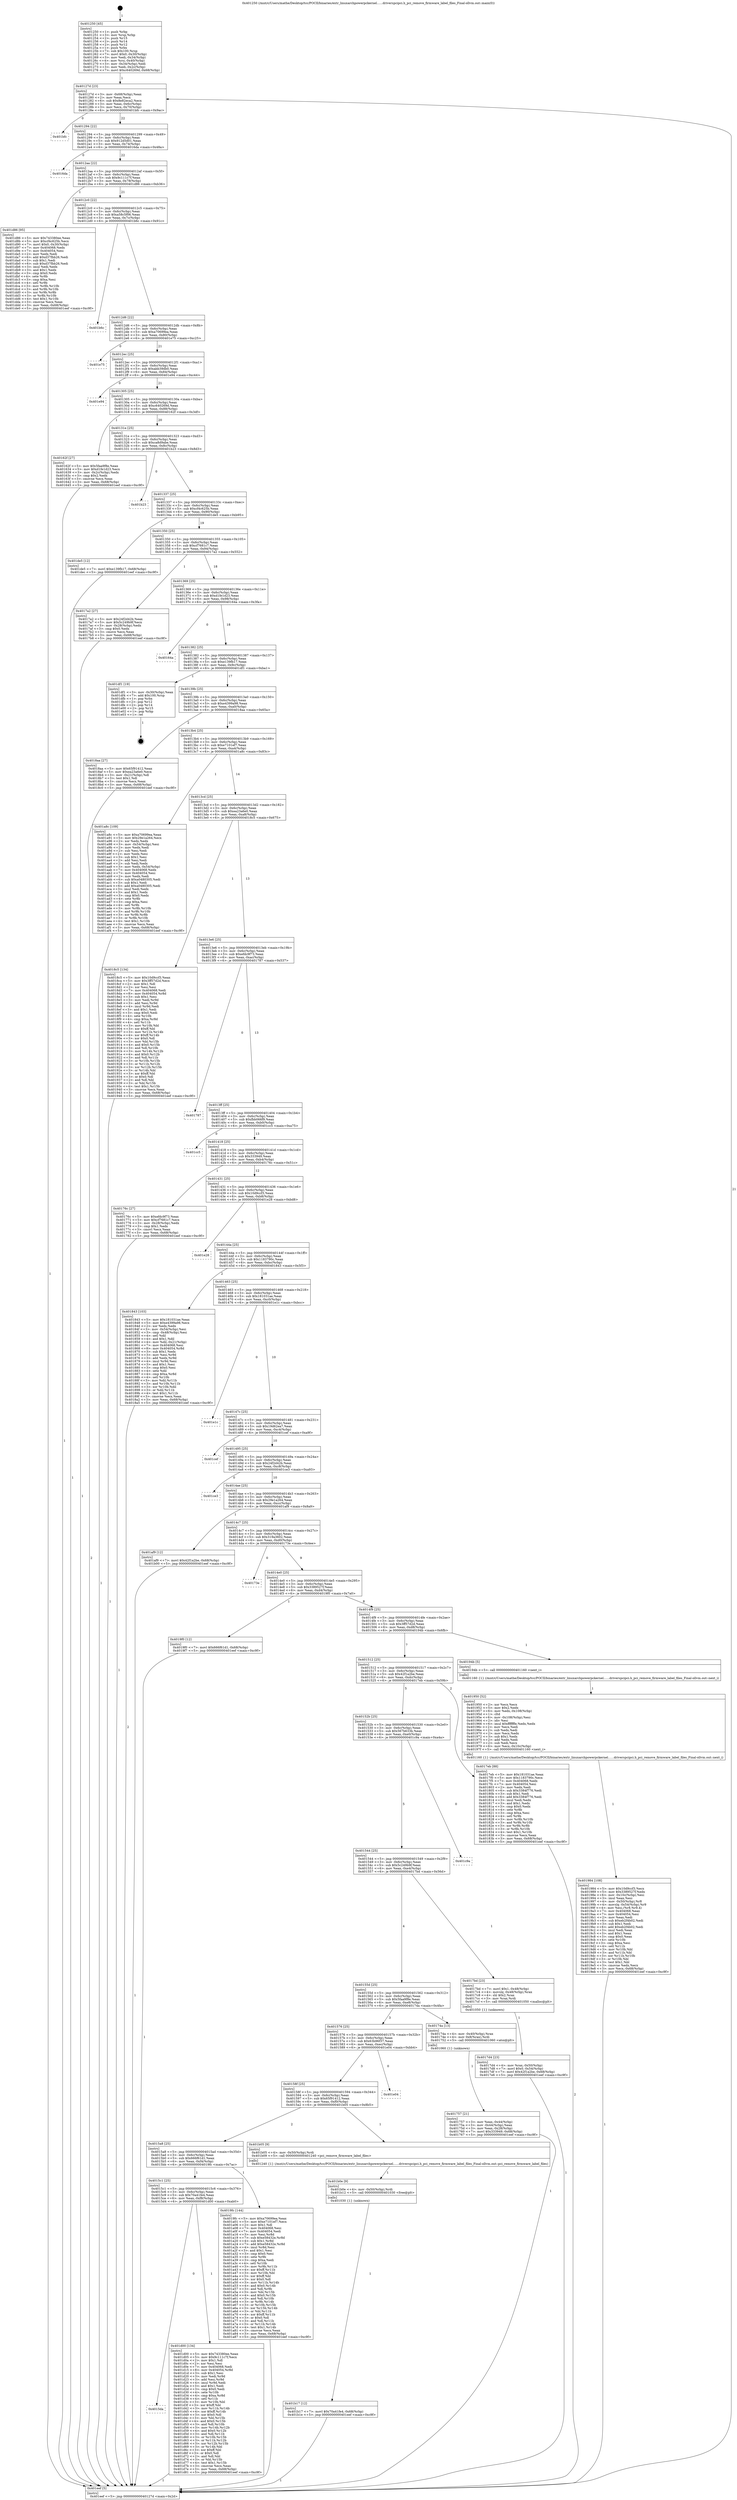 digraph "0x401250" {
  label = "0x401250 (/mnt/c/Users/mathe/Desktop/tcc/POCII/binaries/extr_linuxarchpowerpckernel......driverspcipci.h_pci_remove_firmware_label_files_Final-ollvm.out::main(0))"
  labelloc = "t"
  node[shape=record]

  Entry [label="",width=0.3,height=0.3,shape=circle,fillcolor=black,style=filled]
  "0x40127d" [label="{
     0x40127d [23]\l
     | [instrs]\l
     &nbsp;&nbsp;0x40127d \<+3\>: mov -0x68(%rbp),%eax\l
     &nbsp;&nbsp;0x401280 \<+2\>: mov %eax,%ecx\l
     &nbsp;&nbsp;0x401282 \<+6\>: sub $0x8e82eca2,%ecx\l
     &nbsp;&nbsp;0x401288 \<+3\>: mov %eax,-0x6c(%rbp)\l
     &nbsp;&nbsp;0x40128b \<+3\>: mov %ecx,-0x70(%rbp)\l
     &nbsp;&nbsp;0x40128e \<+6\>: je 0000000000401bfc \<main+0x9ac\>\l
  }"]
  "0x401bfc" [label="{
     0x401bfc\l
  }", style=dashed]
  "0x401294" [label="{
     0x401294 [22]\l
     | [instrs]\l
     &nbsp;&nbsp;0x401294 \<+5\>: jmp 0000000000401299 \<main+0x49\>\l
     &nbsp;&nbsp;0x401299 \<+3\>: mov -0x6c(%rbp),%eax\l
     &nbsp;&nbsp;0x40129c \<+5\>: sub $0x912d5d01,%eax\l
     &nbsp;&nbsp;0x4012a1 \<+3\>: mov %eax,-0x74(%rbp)\l
     &nbsp;&nbsp;0x4012a4 \<+6\>: je 00000000004016da \<main+0x48a\>\l
  }"]
  Exit [label="",width=0.3,height=0.3,shape=circle,fillcolor=black,style=filled,peripheries=2]
  "0x4016da" [label="{
     0x4016da\l
  }", style=dashed]
  "0x4012aa" [label="{
     0x4012aa [22]\l
     | [instrs]\l
     &nbsp;&nbsp;0x4012aa \<+5\>: jmp 00000000004012af \<main+0x5f\>\l
     &nbsp;&nbsp;0x4012af \<+3\>: mov -0x6c(%rbp),%eax\l
     &nbsp;&nbsp;0x4012b2 \<+5\>: sub $0x9c111c7f,%eax\l
     &nbsp;&nbsp;0x4012b7 \<+3\>: mov %eax,-0x78(%rbp)\l
     &nbsp;&nbsp;0x4012ba \<+6\>: je 0000000000401d86 \<main+0xb36\>\l
  }"]
  "0x4015da" [label="{
     0x4015da\l
  }", style=dashed]
  "0x401d86" [label="{
     0x401d86 [95]\l
     | [instrs]\l
     &nbsp;&nbsp;0x401d86 \<+5\>: mov $0x743380ee,%eax\l
     &nbsp;&nbsp;0x401d8b \<+5\>: mov $0xcf4c625b,%ecx\l
     &nbsp;&nbsp;0x401d90 \<+7\>: movl $0x0,-0x30(%rbp)\l
     &nbsp;&nbsp;0x401d97 \<+7\>: mov 0x404068,%edx\l
     &nbsp;&nbsp;0x401d9e \<+7\>: mov 0x404054,%esi\l
     &nbsp;&nbsp;0x401da5 \<+2\>: mov %edx,%edi\l
     &nbsp;&nbsp;0x401da7 \<+6\>: add $0xd37fbb26,%edi\l
     &nbsp;&nbsp;0x401dad \<+3\>: sub $0x1,%edi\l
     &nbsp;&nbsp;0x401db0 \<+6\>: sub $0xd37fbb26,%edi\l
     &nbsp;&nbsp;0x401db6 \<+3\>: imul %edi,%edx\l
     &nbsp;&nbsp;0x401db9 \<+3\>: and $0x1,%edx\l
     &nbsp;&nbsp;0x401dbc \<+3\>: cmp $0x0,%edx\l
     &nbsp;&nbsp;0x401dbf \<+4\>: sete %r8b\l
     &nbsp;&nbsp;0x401dc3 \<+3\>: cmp $0xa,%esi\l
     &nbsp;&nbsp;0x401dc6 \<+4\>: setl %r9b\l
     &nbsp;&nbsp;0x401dca \<+3\>: mov %r8b,%r10b\l
     &nbsp;&nbsp;0x401dcd \<+3\>: and %r9b,%r10b\l
     &nbsp;&nbsp;0x401dd0 \<+3\>: xor %r9b,%r8b\l
     &nbsp;&nbsp;0x401dd3 \<+3\>: or %r8b,%r10b\l
     &nbsp;&nbsp;0x401dd6 \<+4\>: test $0x1,%r10b\l
     &nbsp;&nbsp;0x401dda \<+3\>: cmovne %ecx,%eax\l
     &nbsp;&nbsp;0x401ddd \<+3\>: mov %eax,-0x68(%rbp)\l
     &nbsp;&nbsp;0x401de0 \<+5\>: jmp 0000000000401eef \<main+0xc9f\>\l
  }"]
  "0x4012c0" [label="{
     0x4012c0 [22]\l
     | [instrs]\l
     &nbsp;&nbsp;0x4012c0 \<+5\>: jmp 00000000004012c5 \<main+0x75\>\l
     &nbsp;&nbsp;0x4012c5 \<+3\>: mov -0x6c(%rbp),%eax\l
     &nbsp;&nbsp;0x4012c8 \<+5\>: sub $0xa58c5f06,%eax\l
     &nbsp;&nbsp;0x4012cd \<+3\>: mov %eax,-0x7c(%rbp)\l
     &nbsp;&nbsp;0x4012d0 \<+6\>: je 0000000000401b6c \<main+0x91c\>\l
  }"]
  "0x401d00" [label="{
     0x401d00 [134]\l
     | [instrs]\l
     &nbsp;&nbsp;0x401d00 \<+5\>: mov $0x743380ee,%eax\l
     &nbsp;&nbsp;0x401d05 \<+5\>: mov $0x9c111c7f,%ecx\l
     &nbsp;&nbsp;0x401d0a \<+2\>: mov $0x1,%dl\l
     &nbsp;&nbsp;0x401d0c \<+2\>: xor %esi,%esi\l
     &nbsp;&nbsp;0x401d0e \<+7\>: mov 0x404068,%edi\l
     &nbsp;&nbsp;0x401d15 \<+8\>: mov 0x404054,%r8d\l
     &nbsp;&nbsp;0x401d1d \<+3\>: sub $0x1,%esi\l
     &nbsp;&nbsp;0x401d20 \<+3\>: mov %edi,%r9d\l
     &nbsp;&nbsp;0x401d23 \<+3\>: add %esi,%r9d\l
     &nbsp;&nbsp;0x401d26 \<+4\>: imul %r9d,%edi\l
     &nbsp;&nbsp;0x401d2a \<+3\>: and $0x1,%edi\l
     &nbsp;&nbsp;0x401d2d \<+3\>: cmp $0x0,%edi\l
     &nbsp;&nbsp;0x401d30 \<+4\>: sete %r10b\l
     &nbsp;&nbsp;0x401d34 \<+4\>: cmp $0xa,%r8d\l
     &nbsp;&nbsp;0x401d38 \<+4\>: setl %r11b\l
     &nbsp;&nbsp;0x401d3c \<+3\>: mov %r10b,%bl\l
     &nbsp;&nbsp;0x401d3f \<+3\>: xor $0xff,%bl\l
     &nbsp;&nbsp;0x401d42 \<+3\>: mov %r11b,%r14b\l
     &nbsp;&nbsp;0x401d45 \<+4\>: xor $0xff,%r14b\l
     &nbsp;&nbsp;0x401d49 \<+3\>: xor $0x0,%dl\l
     &nbsp;&nbsp;0x401d4c \<+3\>: mov %bl,%r15b\l
     &nbsp;&nbsp;0x401d4f \<+4\>: and $0x0,%r15b\l
     &nbsp;&nbsp;0x401d53 \<+3\>: and %dl,%r10b\l
     &nbsp;&nbsp;0x401d56 \<+3\>: mov %r14b,%r12b\l
     &nbsp;&nbsp;0x401d59 \<+4\>: and $0x0,%r12b\l
     &nbsp;&nbsp;0x401d5d \<+3\>: and %dl,%r11b\l
     &nbsp;&nbsp;0x401d60 \<+3\>: or %r10b,%r15b\l
     &nbsp;&nbsp;0x401d63 \<+3\>: or %r11b,%r12b\l
     &nbsp;&nbsp;0x401d66 \<+3\>: xor %r12b,%r15b\l
     &nbsp;&nbsp;0x401d69 \<+3\>: or %r14b,%bl\l
     &nbsp;&nbsp;0x401d6c \<+3\>: xor $0xff,%bl\l
     &nbsp;&nbsp;0x401d6f \<+3\>: or $0x0,%dl\l
     &nbsp;&nbsp;0x401d72 \<+2\>: and %dl,%bl\l
     &nbsp;&nbsp;0x401d74 \<+3\>: or %bl,%r15b\l
     &nbsp;&nbsp;0x401d77 \<+4\>: test $0x1,%r15b\l
     &nbsp;&nbsp;0x401d7b \<+3\>: cmovne %ecx,%eax\l
     &nbsp;&nbsp;0x401d7e \<+3\>: mov %eax,-0x68(%rbp)\l
     &nbsp;&nbsp;0x401d81 \<+5\>: jmp 0000000000401eef \<main+0xc9f\>\l
  }"]
  "0x401b6c" [label="{
     0x401b6c\l
  }", style=dashed]
  "0x4012d6" [label="{
     0x4012d6 [22]\l
     | [instrs]\l
     &nbsp;&nbsp;0x4012d6 \<+5\>: jmp 00000000004012db \<main+0x8b\>\l
     &nbsp;&nbsp;0x4012db \<+3\>: mov -0x6c(%rbp),%eax\l
     &nbsp;&nbsp;0x4012de \<+5\>: sub $0xa70699ea,%eax\l
     &nbsp;&nbsp;0x4012e3 \<+3\>: mov %eax,-0x80(%rbp)\l
     &nbsp;&nbsp;0x4012e6 \<+6\>: je 0000000000401e75 \<main+0xc25\>\l
  }"]
  "0x401b17" [label="{
     0x401b17 [12]\l
     | [instrs]\l
     &nbsp;&nbsp;0x401b17 \<+7\>: movl $0x70a41fe4,-0x68(%rbp)\l
     &nbsp;&nbsp;0x401b1e \<+5\>: jmp 0000000000401eef \<main+0xc9f\>\l
  }"]
  "0x401e75" [label="{
     0x401e75\l
  }", style=dashed]
  "0x4012ec" [label="{
     0x4012ec [25]\l
     | [instrs]\l
     &nbsp;&nbsp;0x4012ec \<+5\>: jmp 00000000004012f1 \<main+0xa1\>\l
     &nbsp;&nbsp;0x4012f1 \<+3\>: mov -0x6c(%rbp),%eax\l
     &nbsp;&nbsp;0x4012f4 \<+5\>: sub $0xabb39db0,%eax\l
     &nbsp;&nbsp;0x4012f9 \<+6\>: mov %eax,-0x84(%rbp)\l
     &nbsp;&nbsp;0x4012ff \<+6\>: je 0000000000401e94 \<main+0xc44\>\l
  }"]
  "0x401b0e" [label="{
     0x401b0e [9]\l
     | [instrs]\l
     &nbsp;&nbsp;0x401b0e \<+4\>: mov -0x50(%rbp),%rdi\l
     &nbsp;&nbsp;0x401b12 \<+5\>: call 0000000000401030 \<free@plt\>\l
     | [calls]\l
     &nbsp;&nbsp;0x401030 \{1\} (unknown)\l
  }"]
  "0x401e94" [label="{
     0x401e94\l
  }", style=dashed]
  "0x401305" [label="{
     0x401305 [25]\l
     | [instrs]\l
     &nbsp;&nbsp;0x401305 \<+5\>: jmp 000000000040130a \<main+0xba\>\l
     &nbsp;&nbsp;0x40130a \<+3\>: mov -0x6c(%rbp),%eax\l
     &nbsp;&nbsp;0x40130d \<+5\>: sub $0xc640269d,%eax\l
     &nbsp;&nbsp;0x401312 \<+6\>: mov %eax,-0x88(%rbp)\l
     &nbsp;&nbsp;0x401318 \<+6\>: je 000000000040162f \<main+0x3df\>\l
  }"]
  "0x4015c1" [label="{
     0x4015c1 [25]\l
     | [instrs]\l
     &nbsp;&nbsp;0x4015c1 \<+5\>: jmp 00000000004015c6 \<main+0x376\>\l
     &nbsp;&nbsp;0x4015c6 \<+3\>: mov -0x6c(%rbp),%eax\l
     &nbsp;&nbsp;0x4015c9 \<+5\>: sub $0x70a41fe4,%eax\l
     &nbsp;&nbsp;0x4015ce \<+6\>: mov %eax,-0xf8(%rbp)\l
     &nbsp;&nbsp;0x4015d4 \<+6\>: je 0000000000401d00 \<main+0xab0\>\l
  }"]
  "0x40162f" [label="{
     0x40162f [27]\l
     | [instrs]\l
     &nbsp;&nbsp;0x40162f \<+5\>: mov $0x5faa9f8e,%eax\l
     &nbsp;&nbsp;0x401634 \<+5\>: mov $0xd1fe1d23,%ecx\l
     &nbsp;&nbsp;0x401639 \<+3\>: mov -0x2c(%rbp),%edx\l
     &nbsp;&nbsp;0x40163c \<+3\>: cmp $0x2,%edx\l
     &nbsp;&nbsp;0x40163f \<+3\>: cmovne %ecx,%eax\l
     &nbsp;&nbsp;0x401642 \<+3\>: mov %eax,-0x68(%rbp)\l
     &nbsp;&nbsp;0x401645 \<+5\>: jmp 0000000000401eef \<main+0xc9f\>\l
  }"]
  "0x40131e" [label="{
     0x40131e [25]\l
     | [instrs]\l
     &nbsp;&nbsp;0x40131e \<+5\>: jmp 0000000000401323 \<main+0xd3\>\l
     &nbsp;&nbsp;0x401323 \<+3\>: mov -0x6c(%rbp),%eax\l
     &nbsp;&nbsp;0x401326 \<+5\>: sub $0xca8d9abe,%eax\l
     &nbsp;&nbsp;0x40132b \<+6\>: mov %eax,-0x8c(%rbp)\l
     &nbsp;&nbsp;0x401331 \<+6\>: je 0000000000401b23 \<main+0x8d3\>\l
  }"]
  "0x401eef" [label="{
     0x401eef [5]\l
     | [instrs]\l
     &nbsp;&nbsp;0x401eef \<+5\>: jmp 000000000040127d \<main+0x2d\>\l
  }"]
  "0x401250" [label="{
     0x401250 [45]\l
     | [instrs]\l
     &nbsp;&nbsp;0x401250 \<+1\>: push %rbp\l
     &nbsp;&nbsp;0x401251 \<+3\>: mov %rsp,%rbp\l
     &nbsp;&nbsp;0x401254 \<+2\>: push %r15\l
     &nbsp;&nbsp;0x401256 \<+2\>: push %r14\l
     &nbsp;&nbsp;0x401258 \<+2\>: push %r12\l
     &nbsp;&nbsp;0x40125a \<+1\>: push %rbx\l
     &nbsp;&nbsp;0x40125b \<+7\>: sub $0x100,%rsp\l
     &nbsp;&nbsp;0x401262 \<+7\>: movl $0x0,-0x30(%rbp)\l
     &nbsp;&nbsp;0x401269 \<+3\>: mov %edi,-0x34(%rbp)\l
     &nbsp;&nbsp;0x40126c \<+4\>: mov %rsi,-0x40(%rbp)\l
     &nbsp;&nbsp;0x401270 \<+3\>: mov -0x34(%rbp),%edi\l
     &nbsp;&nbsp;0x401273 \<+3\>: mov %edi,-0x2c(%rbp)\l
     &nbsp;&nbsp;0x401276 \<+7\>: movl $0xc640269d,-0x68(%rbp)\l
  }"]
  "0x4019fc" [label="{
     0x4019fc [144]\l
     | [instrs]\l
     &nbsp;&nbsp;0x4019fc \<+5\>: mov $0xa70699ea,%eax\l
     &nbsp;&nbsp;0x401a01 \<+5\>: mov $0xe7101ef7,%ecx\l
     &nbsp;&nbsp;0x401a06 \<+2\>: mov $0x1,%dl\l
     &nbsp;&nbsp;0x401a08 \<+7\>: mov 0x404068,%esi\l
     &nbsp;&nbsp;0x401a0f \<+7\>: mov 0x404054,%edi\l
     &nbsp;&nbsp;0x401a16 \<+3\>: mov %esi,%r8d\l
     &nbsp;&nbsp;0x401a19 \<+7\>: sub $0xe58432e,%r8d\l
     &nbsp;&nbsp;0x401a20 \<+4\>: sub $0x1,%r8d\l
     &nbsp;&nbsp;0x401a24 \<+7\>: add $0xe58432e,%r8d\l
     &nbsp;&nbsp;0x401a2b \<+4\>: imul %r8d,%esi\l
     &nbsp;&nbsp;0x401a2f \<+3\>: and $0x1,%esi\l
     &nbsp;&nbsp;0x401a32 \<+3\>: cmp $0x0,%esi\l
     &nbsp;&nbsp;0x401a35 \<+4\>: sete %r9b\l
     &nbsp;&nbsp;0x401a39 \<+3\>: cmp $0xa,%edi\l
     &nbsp;&nbsp;0x401a3c \<+4\>: setl %r10b\l
     &nbsp;&nbsp;0x401a40 \<+3\>: mov %r9b,%r11b\l
     &nbsp;&nbsp;0x401a43 \<+4\>: xor $0xff,%r11b\l
     &nbsp;&nbsp;0x401a47 \<+3\>: mov %r10b,%bl\l
     &nbsp;&nbsp;0x401a4a \<+3\>: xor $0xff,%bl\l
     &nbsp;&nbsp;0x401a4d \<+3\>: xor $0x0,%dl\l
     &nbsp;&nbsp;0x401a50 \<+3\>: mov %r11b,%r14b\l
     &nbsp;&nbsp;0x401a53 \<+4\>: and $0x0,%r14b\l
     &nbsp;&nbsp;0x401a57 \<+3\>: and %dl,%r9b\l
     &nbsp;&nbsp;0x401a5a \<+3\>: mov %bl,%r15b\l
     &nbsp;&nbsp;0x401a5d \<+4\>: and $0x0,%r15b\l
     &nbsp;&nbsp;0x401a61 \<+3\>: and %dl,%r10b\l
     &nbsp;&nbsp;0x401a64 \<+3\>: or %r9b,%r14b\l
     &nbsp;&nbsp;0x401a67 \<+3\>: or %r10b,%r15b\l
     &nbsp;&nbsp;0x401a6a \<+3\>: xor %r15b,%r14b\l
     &nbsp;&nbsp;0x401a6d \<+3\>: or %bl,%r11b\l
     &nbsp;&nbsp;0x401a70 \<+4\>: xor $0xff,%r11b\l
     &nbsp;&nbsp;0x401a74 \<+3\>: or $0x0,%dl\l
     &nbsp;&nbsp;0x401a77 \<+3\>: and %dl,%r11b\l
     &nbsp;&nbsp;0x401a7a \<+3\>: or %r11b,%r14b\l
     &nbsp;&nbsp;0x401a7d \<+4\>: test $0x1,%r14b\l
     &nbsp;&nbsp;0x401a81 \<+3\>: cmovne %ecx,%eax\l
     &nbsp;&nbsp;0x401a84 \<+3\>: mov %eax,-0x68(%rbp)\l
     &nbsp;&nbsp;0x401a87 \<+5\>: jmp 0000000000401eef \<main+0xc9f\>\l
  }"]
  "0x401b23" [label="{
     0x401b23\l
  }", style=dashed]
  "0x401337" [label="{
     0x401337 [25]\l
     | [instrs]\l
     &nbsp;&nbsp;0x401337 \<+5\>: jmp 000000000040133c \<main+0xec\>\l
     &nbsp;&nbsp;0x40133c \<+3\>: mov -0x6c(%rbp),%eax\l
     &nbsp;&nbsp;0x40133f \<+5\>: sub $0xcf4c625b,%eax\l
     &nbsp;&nbsp;0x401344 \<+6\>: mov %eax,-0x90(%rbp)\l
     &nbsp;&nbsp;0x40134a \<+6\>: je 0000000000401de5 \<main+0xb95\>\l
  }"]
  "0x4015a8" [label="{
     0x4015a8 [25]\l
     | [instrs]\l
     &nbsp;&nbsp;0x4015a8 \<+5\>: jmp 00000000004015ad \<main+0x35d\>\l
     &nbsp;&nbsp;0x4015ad \<+3\>: mov -0x6c(%rbp),%eax\l
     &nbsp;&nbsp;0x4015b0 \<+5\>: sub $0x666f61d1,%eax\l
     &nbsp;&nbsp;0x4015b5 \<+6\>: mov %eax,-0xf4(%rbp)\l
     &nbsp;&nbsp;0x4015bb \<+6\>: je 00000000004019fc \<main+0x7ac\>\l
  }"]
  "0x401de5" [label="{
     0x401de5 [12]\l
     | [instrs]\l
     &nbsp;&nbsp;0x401de5 \<+7\>: movl $0xe139fb17,-0x68(%rbp)\l
     &nbsp;&nbsp;0x401dec \<+5\>: jmp 0000000000401eef \<main+0xc9f\>\l
  }"]
  "0x401350" [label="{
     0x401350 [25]\l
     | [instrs]\l
     &nbsp;&nbsp;0x401350 \<+5\>: jmp 0000000000401355 \<main+0x105\>\l
     &nbsp;&nbsp;0x401355 \<+3\>: mov -0x6c(%rbp),%eax\l
     &nbsp;&nbsp;0x401358 \<+5\>: sub $0xcf7681c7,%eax\l
     &nbsp;&nbsp;0x40135d \<+6\>: mov %eax,-0x94(%rbp)\l
     &nbsp;&nbsp;0x401363 \<+6\>: je 00000000004017a2 \<main+0x552\>\l
  }"]
  "0x401b05" [label="{
     0x401b05 [9]\l
     | [instrs]\l
     &nbsp;&nbsp;0x401b05 \<+4\>: mov -0x50(%rbp),%rdi\l
     &nbsp;&nbsp;0x401b09 \<+5\>: call 0000000000401240 \<pci_remove_firmware_label_files\>\l
     | [calls]\l
     &nbsp;&nbsp;0x401240 \{1\} (/mnt/c/Users/mathe/Desktop/tcc/POCII/binaries/extr_linuxarchpowerpckernel......driverspcipci.h_pci_remove_firmware_label_files_Final-ollvm.out::pci_remove_firmware_label_files)\l
  }"]
  "0x4017a2" [label="{
     0x4017a2 [27]\l
     | [instrs]\l
     &nbsp;&nbsp;0x4017a2 \<+5\>: mov $0x24f2d42b,%eax\l
     &nbsp;&nbsp;0x4017a7 \<+5\>: mov $0x5c249b9f,%ecx\l
     &nbsp;&nbsp;0x4017ac \<+3\>: mov -0x28(%rbp),%edx\l
     &nbsp;&nbsp;0x4017af \<+3\>: cmp $0x0,%edx\l
     &nbsp;&nbsp;0x4017b2 \<+3\>: cmove %ecx,%eax\l
     &nbsp;&nbsp;0x4017b5 \<+3\>: mov %eax,-0x68(%rbp)\l
     &nbsp;&nbsp;0x4017b8 \<+5\>: jmp 0000000000401eef \<main+0xc9f\>\l
  }"]
  "0x401369" [label="{
     0x401369 [25]\l
     | [instrs]\l
     &nbsp;&nbsp;0x401369 \<+5\>: jmp 000000000040136e \<main+0x11e\>\l
     &nbsp;&nbsp;0x40136e \<+3\>: mov -0x6c(%rbp),%eax\l
     &nbsp;&nbsp;0x401371 \<+5\>: sub $0xd1fe1d23,%eax\l
     &nbsp;&nbsp;0x401376 \<+6\>: mov %eax,-0x98(%rbp)\l
     &nbsp;&nbsp;0x40137c \<+6\>: je 000000000040164a \<main+0x3fa\>\l
  }"]
  "0x40158f" [label="{
     0x40158f [25]\l
     | [instrs]\l
     &nbsp;&nbsp;0x40158f \<+5\>: jmp 0000000000401594 \<main+0x344\>\l
     &nbsp;&nbsp;0x401594 \<+3\>: mov -0x6c(%rbp),%eax\l
     &nbsp;&nbsp;0x401597 \<+5\>: sub $0x65f91412,%eax\l
     &nbsp;&nbsp;0x40159c \<+6\>: mov %eax,-0xf0(%rbp)\l
     &nbsp;&nbsp;0x4015a2 \<+6\>: je 0000000000401b05 \<main+0x8b5\>\l
  }"]
  "0x40164a" [label="{
     0x40164a\l
  }", style=dashed]
  "0x401382" [label="{
     0x401382 [25]\l
     | [instrs]\l
     &nbsp;&nbsp;0x401382 \<+5\>: jmp 0000000000401387 \<main+0x137\>\l
     &nbsp;&nbsp;0x401387 \<+3\>: mov -0x6c(%rbp),%eax\l
     &nbsp;&nbsp;0x40138a \<+5\>: sub $0xe139fb17,%eax\l
     &nbsp;&nbsp;0x40138f \<+6\>: mov %eax,-0x9c(%rbp)\l
     &nbsp;&nbsp;0x401395 \<+6\>: je 0000000000401df1 \<main+0xba1\>\l
  }"]
  "0x401e04" [label="{
     0x401e04\l
  }", style=dashed]
  "0x401df1" [label="{
     0x401df1 [19]\l
     | [instrs]\l
     &nbsp;&nbsp;0x401df1 \<+3\>: mov -0x30(%rbp),%eax\l
     &nbsp;&nbsp;0x401df4 \<+7\>: add $0x100,%rsp\l
     &nbsp;&nbsp;0x401dfb \<+1\>: pop %rbx\l
     &nbsp;&nbsp;0x401dfc \<+2\>: pop %r12\l
     &nbsp;&nbsp;0x401dfe \<+2\>: pop %r14\l
     &nbsp;&nbsp;0x401e00 \<+2\>: pop %r15\l
     &nbsp;&nbsp;0x401e02 \<+1\>: pop %rbp\l
     &nbsp;&nbsp;0x401e03 \<+1\>: ret\l
  }"]
  "0x40139b" [label="{
     0x40139b [25]\l
     | [instrs]\l
     &nbsp;&nbsp;0x40139b \<+5\>: jmp 00000000004013a0 \<main+0x150\>\l
     &nbsp;&nbsp;0x4013a0 \<+3\>: mov -0x6c(%rbp),%eax\l
     &nbsp;&nbsp;0x4013a3 \<+5\>: sub $0xe4399a98,%eax\l
     &nbsp;&nbsp;0x4013a8 \<+6\>: mov %eax,-0xa0(%rbp)\l
     &nbsp;&nbsp;0x4013ae \<+6\>: je 00000000004018aa \<main+0x65a\>\l
  }"]
  "0x401984" [label="{
     0x401984 [108]\l
     | [instrs]\l
     &nbsp;&nbsp;0x401984 \<+5\>: mov $0x10d9ccf3,%ecx\l
     &nbsp;&nbsp;0x401989 \<+5\>: mov $0x3389527f,%edx\l
     &nbsp;&nbsp;0x40198e \<+6\>: mov -0x10c(%rbp),%esi\l
     &nbsp;&nbsp;0x401994 \<+3\>: imul %eax,%esi\l
     &nbsp;&nbsp;0x401997 \<+4\>: mov -0x50(%rbp),%r8\l
     &nbsp;&nbsp;0x40199b \<+4\>: movslq -0x54(%rbp),%r9\l
     &nbsp;&nbsp;0x40199f \<+4\>: mov %esi,(%r8,%r9,4)\l
     &nbsp;&nbsp;0x4019a3 \<+7\>: mov 0x404068,%eax\l
     &nbsp;&nbsp;0x4019aa \<+7\>: mov 0x404054,%esi\l
     &nbsp;&nbsp;0x4019b1 \<+2\>: mov %eax,%edi\l
     &nbsp;&nbsp;0x4019b3 \<+6\>: sub $0xeb2f4b02,%edi\l
     &nbsp;&nbsp;0x4019b9 \<+3\>: sub $0x1,%edi\l
     &nbsp;&nbsp;0x4019bc \<+6\>: add $0xeb2f4b02,%edi\l
     &nbsp;&nbsp;0x4019c2 \<+3\>: imul %edi,%eax\l
     &nbsp;&nbsp;0x4019c5 \<+3\>: and $0x1,%eax\l
     &nbsp;&nbsp;0x4019c8 \<+3\>: cmp $0x0,%eax\l
     &nbsp;&nbsp;0x4019cb \<+4\>: sete %r10b\l
     &nbsp;&nbsp;0x4019cf \<+3\>: cmp $0xa,%esi\l
     &nbsp;&nbsp;0x4019d2 \<+4\>: setl %r11b\l
     &nbsp;&nbsp;0x4019d6 \<+3\>: mov %r10b,%bl\l
     &nbsp;&nbsp;0x4019d9 \<+3\>: and %r11b,%bl\l
     &nbsp;&nbsp;0x4019dc \<+3\>: xor %r11b,%r10b\l
     &nbsp;&nbsp;0x4019df \<+3\>: or %r10b,%bl\l
     &nbsp;&nbsp;0x4019e2 \<+3\>: test $0x1,%bl\l
     &nbsp;&nbsp;0x4019e5 \<+3\>: cmovne %edx,%ecx\l
     &nbsp;&nbsp;0x4019e8 \<+3\>: mov %ecx,-0x68(%rbp)\l
     &nbsp;&nbsp;0x4019eb \<+5\>: jmp 0000000000401eef \<main+0xc9f\>\l
  }"]
  "0x4018aa" [label="{
     0x4018aa [27]\l
     | [instrs]\l
     &nbsp;&nbsp;0x4018aa \<+5\>: mov $0x65f91412,%eax\l
     &nbsp;&nbsp;0x4018af \<+5\>: mov $0xea23a6e0,%ecx\l
     &nbsp;&nbsp;0x4018b4 \<+3\>: mov -0x21(%rbp),%dl\l
     &nbsp;&nbsp;0x4018b7 \<+3\>: test $0x1,%dl\l
     &nbsp;&nbsp;0x4018ba \<+3\>: cmovne %ecx,%eax\l
     &nbsp;&nbsp;0x4018bd \<+3\>: mov %eax,-0x68(%rbp)\l
     &nbsp;&nbsp;0x4018c0 \<+5\>: jmp 0000000000401eef \<main+0xc9f\>\l
  }"]
  "0x4013b4" [label="{
     0x4013b4 [25]\l
     | [instrs]\l
     &nbsp;&nbsp;0x4013b4 \<+5\>: jmp 00000000004013b9 \<main+0x169\>\l
     &nbsp;&nbsp;0x4013b9 \<+3\>: mov -0x6c(%rbp),%eax\l
     &nbsp;&nbsp;0x4013bc \<+5\>: sub $0xe7101ef7,%eax\l
     &nbsp;&nbsp;0x4013c1 \<+6\>: mov %eax,-0xa4(%rbp)\l
     &nbsp;&nbsp;0x4013c7 \<+6\>: je 0000000000401a8c \<main+0x83c\>\l
  }"]
  "0x401950" [label="{
     0x401950 [52]\l
     | [instrs]\l
     &nbsp;&nbsp;0x401950 \<+2\>: xor %ecx,%ecx\l
     &nbsp;&nbsp;0x401952 \<+5\>: mov $0x2,%edx\l
     &nbsp;&nbsp;0x401957 \<+6\>: mov %edx,-0x108(%rbp)\l
     &nbsp;&nbsp;0x40195d \<+1\>: cltd\l
     &nbsp;&nbsp;0x40195e \<+6\>: mov -0x108(%rbp),%esi\l
     &nbsp;&nbsp;0x401964 \<+2\>: idiv %esi\l
     &nbsp;&nbsp;0x401966 \<+6\>: imul $0xfffffffe,%edx,%edx\l
     &nbsp;&nbsp;0x40196c \<+2\>: mov %ecx,%edi\l
     &nbsp;&nbsp;0x40196e \<+2\>: sub %edx,%edi\l
     &nbsp;&nbsp;0x401970 \<+2\>: mov %ecx,%edx\l
     &nbsp;&nbsp;0x401972 \<+3\>: sub $0x1,%edx\l
     &nbsp;&nbsp;0x401975 \<+2\>: add %edx,%edi\l
     &nbsp;&nbsp;0x401977 \<+2\>: sub %edi,%ecx\l
     &nbsp;&nbsp;0x401979 \<+6\>: mov %ecx,-0x10c(%rbp)\l
     &nbsp;&nbsp;0x40197f \<+5\>: call 0000000000401160 \<next_i\>\l
     | [calls]\l
     &nbsp;&nbsp;0x401160 \{1\} (/mnt/c/Users/mathe/Desktop/tcc/POCII/binaries/extr_linuxarchpowerpckernel......driverspcipci.h_pci_remove_firmware_label_files_Final-ollvm.out::next_i)\l
  }"]
  "0x401a8c" [label="{
     0x401a8c [109]\l
     | [instrs]\l
     &nbsp;&nbsp;0x401a8c \<+5\>: mov $0xa70699ea,%eax\l
     &nbsp;&nbsp;0x401a91 \<+5\>: mov $0x29e1a264,%ecx\l
     &nbsp;&nbsp;0x401a96 \<+2\>: xor %edx,%edx\l
     &nbsp;&nbsp;0x401a98 \<+3\>: mov -0x54(%rbp),%esi\l
     &nbsp;&nbsp;0x401a9b \<+2\>: mov %edx,%edi\l
     &nbsp;&nbsp;0x401a9d \<+2\>: sub %esi,%edi\l
     &nbsp;&nbsp;0x401a9f \<+2\>: mov %edx,%esi\l
     &nbsp;&nbsp;0x401aa1 \<+3\>: sub $0x1,%esi\l
     &nbsp;&nbsp;0x401aa4 \<+2\>: add %esi,%edi\l
     &nbsp;&nbsp;0x401aa6 \<+2\>: sub %edi,%edx\l
     &nbsp;&nbsp;0x401aa8 \<+3\>: mov %edx,-0x54(%rbp)\l
     &nbsp;&nbsp;0x401aab \<+7\>: mov 0x404068,%edx\l
     &nbsp;&nbsp;0x401ab2 \<+7\>: mov 0x404054,%esi\l
     &nbsp;&nbsp;0x401ab9 \<+2\>: mov %edx,%edi\l
     &nbsp;&nbsp;0x401abb \<+6\>: sub $0xa0480305,%edi\l
     &nbsp;&nbsp;0x401ac1 \<+3\>: sub $0x1,%edi\l
     &nbsp;&nbsp;0x401ac4 \<+6\>: add $0xa0480305,%edi\l
     &nbsp;&nbsp;0x401aca \<+3\>: imul %edi,%edx\l
     &nbsp;&nbsp;0x401acd \<+3\>: and $0x1,%edx\l
     &nbsp;&nbsp;0x401ad0 \<+3\>: cmp $0x0,%edx\l
     &nbsp;&nbsp;0x401ad3 \<+4\>: sete %r8b\l
     &nbsp;&nbsp;0x401ad7 \<+3\>: cmp $0xa,%esi\l
     &nbsp;&nbsp;0x401ada \<+4\>: setl %r9b\l
     &nbsp;&nbsp;0x401ade \<+3\>: mov %r8b,%r10b\l
     &nbsp;&nbsp;0x401ae1 \<+3\>: and %r9b,%r10b\l
     &nbsp;&nbsp;0x401ae4 \<+3\>: xor %r9b,%r8b\l
     &nbsp;&nbsp;0x401ae7 \<+3\>: or %r8b,%r10b\l
     &nbsp;&nbsp;0x401aea \<+4\>: test $0x1,%r10b\l
     &nbsp;&nbsp;0x401aee \<+3\>: cmovne %ecx,%eax\l
     &nbsp;&nbsp;0x401af1 \<+3\>: mov %eax,-0x68(%rbp)\l
     &nbsp;&nbsp;0x401af4 \<+5\>: jmp 0000000000401eef \<main+0xc9f\>\l
  }"]
  "0x4013cd" [label="{
     0x4013cd [25]\l
     | [instrs]\l
     &nbsp;&nbsp;0x4013cd \<+5\>: jmp 00000000004013d2 \<main+0x182\>\l
     &nbsp;&nbsp;0x4013d2 \<+3\>: mov -0x6c(%rbp),%eax\l
     &nbsp;&nbsp;0x4013d5 \<+5\>: sub $0xea23a6e0,%eax\l
     &nbsp;&nbsp;0x4013da \<+6\>: mov %eax,-0xa8(%rbp)\l
     &nbsp;&nbsp;0x4013e0 \<+6\>: je 00000000004018c5 \<main+0x675\>\l
  }"]
  "0x4017d4" [label="{
     0x4017d4 [23]\l
     | [instrs]\l
     &nbsp;&nbsp;0x4017d4 \<+4\>: mov %rax,-0x50(%rbp)\l
     &nbsp;&nbsp;0x4017d8 \<+7\>: movl $0x0,-0x54(%rbp)\l
     &nbsp;&nbsp;0x4017df \<+7\>: movl $0x42f1a2be,-0x68(%rbp)\l
     &nbsp;&nbsp;0x4017e6 \<+5\>: jmp 0000000000401eef \<main+0xc9f\>\l
  }"]
  "0x4018c5" [label="{
     0x4018c5 [134]\l
     | [instrs]\l
     &nbsp;&nbsp;0x4018c5 \<+5\>: mov $0x10d9ccf3,%eax\l
     &nbsp;&nbsp;0x4018ca \<+5\>: mov $0x3ff57d2d,%ecx\l
     &nbsp;&nbsp;0x4018cf \<+2\>: mov $0x1,%dl\l
     &nbsp;&nbsp;0x4018d1 \<+2\>: xor %esi,%esi\l
     &nbsp;&nbsp;0x4018d3 \<+7\>: mov 0x404068,%edi\l
     &nbsp;&nbsp;0x4018da \<+8\>: mov 0x404054,%r8d\l
     &nbsp;&nbsp;0x4018e2 \<+3\>: sub $0x1,%esi\l
     &nbsp;&nbsp;0x4018e5 \<+3\>: mov %edi,%r9d\l
     &nbsp;&nbsp;0x4018e8 \<+3\>: add %esi,%r9d\l
     &nbsp;&nbsp;0x4018eb \<+4\>: imul %r9d,%edi\l
     &nbsp;&nbsp;0x4018ef \<+3\>: and $0x1,%edi\l
     &nbsp;&nbsp;0x4018f2 \<+3\>: cmp $0x0,%edi\l
     &nbsp;&nbsp;0x4018f5 \<+4\>: sete %r10b\l
     &nbsp;&nbsp;0x4018f9 \<+4\>: cmp $0xa,%r8d\l
     &nbsp;&nbsp;0x4018fd \<+4\>: setl %r11b\l
     &nbsp;&nbsp;0x401901 \<+3\>: mov %r10b,%bl\l
     &nbsp;&nbsp;0x401904 \<+3\>: xor $0xff,%bl\l
     &nbsp;&nbsp;0x401907 \<+3\>: mov %r11b,%r14b\l
     &nbsp;&nbsp;0x40190a \<+4\>: xor $0xff,%r14b\l
     &nbsp;&nbsp;0x40190e \<+3\>: xor $0x0,%dl\l
     &nbsp;&nbsp;0x401911 \<+3\>: mov %bl,%r15b\l
     &nbsp;&nbsp;0x401914 \<+4\>: and $0x0,%r15b\l
     &nbsp;&nbsp;0x401918 \<+3\>: and %dl,%r10b\l
     &nbsp;&nbsp;0x40191b \<+3\>: mov %r14b,%r12b\l
     &nbsp;&nbsp;0x40191e \<+4\>: and $0x0,%r12b\l
     &nbsp;&nbsp;0x401922 \<+3\>: and %dl,%r11b\l
     &nbsp;&nbsp;0x401925 \<+3\>: or %r10b,%r15b\l
     &nbsp;&nbsp;0x401928 \<+3\>: or %r11b,%r12b\l
     &nbsp;&nbsp;0x40192b \<+3\>: xor %r12b,%r15b\l
     &nbsp;&nbsp;0x40192e \<+3\>: or %r14b,%bl\l
     &nbsp;&nbsp;0x401931 \<+3\>: xor $0xff,%bl\l
     &nbsp;&nbsp;0x401934 \<+3\>: or $0x0,%dl\l
     &nbsp;&nbsp;0x401937 \<+2\>: and %dl,%bl\l
     &nbsp;&nbsp;0x401939 \<+3\>: or %bl,%r15b\l
     &nbsp;&nbsp;0x40193c \<+4\>: test $0x1,%r15b\l
     &nbsp;&nbsp;0x401940 \<+3\>: cmovne %ecx,%eax\l
     &nbsp;&nbsp;0x401943 \<+3\>: mov %eax,-0x68(%rbp)\l
     &nbsp;&nbsp;0x401946 \<+5\>: jmp 0000000000401eef \<main+0xc9f\>\l
  }"]
  "0x4013e6" [label="{
     0x4013e6 [25]\l
     | [instrs]\l
     &nbsp;&nbsp;0x4013e6 \<+5\>: jmp 00000000004013eb \<main+0x19b\>\l
     &nbsp;&nbsp;0x4013eb \<+3\>: mov -0x6c(%rbp),%eax\l
     &nbsp;&nbsp;0x4013ee \<+5\>: sub $0xefdc9f73,%eax\l
     &nbsp;&nbsp;0x4013f3 \<+6\>: mov %eax,-0xac(%rbp)\l
     &nbsp;&nbsp;0x4013f9 \<+6\>: je 0000000000401787 \<main+0x537\>\l
  }"]
  "0x401757" [label="{
     0x401757 [21]\l
     | [instrs]\l
     &nbsp;&nbsp;0x401757 \<+3\>: mov %eax,-0x44(%rbp)\l
     &nbsp;&nbsp;0x40175a \<+3\>: mov -0x44(%rbp),%eax\l
     &nbsp;&nbsp;0x40175d \<+3\>: mov %eax,-0x28(%rbp)\l
     &nbsp;&nbsp;0x401760 \<+7\>: movl $0x333949,-0x68(%rbp)\l
     &nbsp;&nbsp;0x401767 \<+5\>: jmp 0000000000401eef \<main+0xc9f\>\l
  }"]
  "0x401787" [label="{
     0x401787\l
  }", style=dashed]
  "0x4013ff" [label="{
     0x4013ff [25]\l
     | [instrs]\l
     &nbsp;&nbsp;0x4013ff \<+5\>: jmp 0000000000401404 \<main+0x1b4\>\l
     &nbsp;&nbsp;0x401404 \<+3\>: mov -0x6c(%rbp),%eax\l
     &nbsp;&nbsp;0x401407 \<+5\>: sub $0xfbb066f9,%eax\l
     &nbsp;&nbsp;0x40140c \<+6\>: mov %eax,-0xb0(%rbp)\l
     &nbsp;&nbsp;0x401412 \<+6\>: je 0000000000401cc5 \<main+0xa75\>\l
  }"]
  "0x401576" [label="{
     0x401576 [25]\l
     | [instrs]\l
     &nbsp;&nbsp;0x401576 \<+5\>: jmp 000000000040157b \<main+0x32b\>\l
     &nbsp;&nbsp;0x40157b \<+3\>: mov -0x6c(%rbp),%eax\l
     &nbsp;&nbsp;0x40157e \<+5\>: sub $0x63b96f37,%eax\l
     &nbsp;&nbsp;0x401583 \<+6\>: mov %eax,-0xec(%rbp)\l
     &nbsp;&nbsp;0x401589 \<+6\>: je 0000000000401e04 \<main+0xbb4\>\l
  }"]
  "0x401cc5" [label="{
     0x401cc5\l
  }", style=dashed]
  "0x401418" [label="{
     0x401418 [25]\l
     | [instrs]\l
     &nbsp;&nbsp;0x401418 \<+5\>: jmp 000000000040141d \<main+0x1cd\>\l
     &nbsp;&nbsp;0x40141d \<+3\>: mov -0x6c(%rbp),%eax\l
     &nbsp;&nbsp;0x401420 \<+5\>: sub $0x333949,%eax\l
     &nbsp;&nbsp;0x401425 \<+6\>: mov %eax,-0xb4(%rbp)\l
     &nbsp;&nbsp;0x40142b \<+6\>: je 000000000040176c \<main+0x51c\>\l
  }"]
  "0x40174a" [label="{
     0x40174a [13]\l
     | [instrs]\l
     &nbsp;&nbsp;0x40174a \<+4\>: mov -0x40(%rbp),%rax\l
     &nbsp;&nbsp;0x40174e \<+4\>: mov 0x8(%rax),%rdi\l
     &nbsp;&nbsp;0x401752 \<+5\>: call 0000000000401060 \<atoi@plt\>\l
     | [calls]\l
     &nbsp;&nbsp;0x401060 \{1\} (unknown)\l
  }"]
  "0x40176c" [label="{
     0x40176c [27]\l
     | [instrs]\l
     &nbsp;&nbsp;0x40176c \<+5\>: mov $0xefdc9f73,%eax\l
     &nbsp;&nbsp;0x401771 \<+5\>: mov $0xcf7681c7,%ecx\l
     &nbsp;&nbsp;0x401776 \<+3\>: mov -0x28(%rbp),%edx\l
     &nbsp;&nbsp;0x401779 \<+3\>: cmp $0x1,%edx\l
     &nbsp;&nbsp;0x40177c \<+3\>: cmovl %ecx,%eax\l
     &nbsp;&nbsp;0x40177f \<+3\>: mov %eax,-0x68(%rbp)\l
     &nbsp;&nbsp;0x401782 \<+5\>: jmp 0000000000401eef \<main+0xc9f\>\l
  }"]
  "0x401431" [label="{
     0x401431 [25]\l
     | [instrs]\l
     &nbsp;&nbsp;0x401431 \<+5\>: jmp 0000000000401436 \<main+0x1e6\>\l
     &nbsp;&nbsp;0x401436 \<+3\>: mov -0x6c(%rbp),%eax\l
     &nbsp;&nbsp;0x401439 \<+5\>: sub $0x10d9ccf3,%eax\l
     &nbsp;&nbsp;0x40143e \<+6\>: mov %eax,-0xb8(%rbp)\l
     &nbsp;&nbsp;0x401444 \<+6\>: je 0000000000401e28 \<main+0xbd8\>\l
  }"]
  "0x40155d" [label="{
     0x40155d [25]\l
     | [instrs]\l
     &nbsp;&nbsp;0x40155d \<+5\>: jmp 0000000000401562 \<main+0x312\>\l
     &nbsp;&nbsp;0x401562 \<+3\>: mov -0x6c(%rbp),%eax\l
     &nbsp;&nbsp;0x401565 \<+5\>: sub $0x5faa9f8e,%eax\l
     &nbsp;&nbsp;0x40156a \<+6\>: mov %eax,-0xe8(%rbp)\l
     &nbsp;&nbsp;0x401570 \<+6\>: je 000000000040174a \<main+0x4fa\>\l
  }"]
  "0x401e28" [label="{
     0x401e28\l
  }", style=dashed]
  "0x40144a" [label="{
     0x40144a [25]\l
     | [instrs]\l
     &nbsp;&nbsp;0x40144a \<+5\>: jmp 000000000040144f \<main+0x1ff\>\l
     &nbsp;&nbsp;0x40144f \<+3\>: mov -0x6c(%rbp),%eax\l
     &nbsp;&nbsp;0x401452 \<+5\>: sub $0x1183790c,%eax\l
     &nbsp;&nbsp;0x401457 \<+6\>: mov %eax,-0xbc(%rbp)\l
     &nbsp;&nbsp;0x40145d \<+6\>: je 0000000000401843 \<main+0x5f3\>\l
  }"]
  "0x4017bd" [label="{
     0x4017bd [23]\l
     | [instrs]\l
     &nbsp;&nbsp;0x4017bd \<+7\>: movl $0x1,-0x48(%rbp)\l
     &nbsp;&nbsp;0x4017c4 \<+4\>: movslq -0x48(%rbp),%rax\l
     &nbsp;&nbsp;0x4017c8 \<+4\>: shl $0x2,%rax\l
     &nbsp;&nbsp;0x4017cc \<+3\>: mov %rax,%rdi\l
     &nbsp;&nbsp;0x4017cf \<+5\>: call 0000000000401050 \<malloc@plt\>\l
     | [calls]\l
     &nbsp;&nbsp;0x401050 \{1\} (unknown)\l
  }"]
  "0x401843" [label="{
     0x401843 [103]\l
     | [instrs]\l
     &nbsp;&nbsp;0x401843 \<+5\>: mov $0x181031ae,%eax\l
     &nbsp;&nbsp;0x401848 \<+5\>: mov $0xe4399a98,%ecx\l
     &nbsp;&nbsp;0x40184d \<+2\>: xor %edx,%edx\l
     &nbsp;&nbsp;0x40184f \<+3\>: mov -0x54(%rbp),%esi\l
     &nbsp;&nbsp;0x401852 \<+3\>: cmp -0x48(%rbp),%esi\l
     &nbsp;&nbsp;0x401855 \<+4\>: setl %dil\l
     &nbsp;&nbsp;0x401859 \<+4\>: and $0x1,%dil\l
     &nbsp;&nbsp;0x40185d \<+4\>: mov %dil,-0x21(%rbp)\l
     &nbsp;&nbsp;0x401861 \<+7\>: mov 0x404068,%esi\l
     &nbsp;&nbsp;0x401868 \<+8\>: mov 0x404054,%r8d\l
     &nbsp;&nbsp;0x401870 \<+3\>: sub $0x1,%edx\l
     &nbsp;&nbsp;0x401873 \<+3\>: mov %esi,%r9d\l
     &nbsp;&nbsp;0x401876 \<+3\>: add %edx,%r9d\l
     &nbsp;&nbsp;0x401879 \<+4\>: imul %r9d,%esi\l
     &nbsp;&nbsp;0x40187d \<+3\>: and $0x1,%esi\l
     &nbsp;&nbsp;0x401880 \<+3\>: cmp $0x0,%esi\l
     &nbsp;&nbsp;0x401883 \<+4\>: sete %dil\l
     &nbsp;&nbsp;0x401887 \<+4\>: cmp $0xa,%r8d\l
     &nbsp;&nbsp;0x40188b \<+4\>: setl %r10b\l
     &nbsp;&nbsp;0x40188f \<+3\>: mov %dil,%r11b\l
     &nbsp;&nbsp;0x401892 \<+3\>: and %r10b,%r11b\l
     &nbsp;&nbsp;0x401895 \<+3\>: xor %r10b,%dil\l
     &nbsp;&nbsp;0x401898 \<+3\>: or %dil,%r11b\l
     &nbsp;&nbsp;0x40189b \<+4\>: test $0x1,%r11b\l
     &nbsp;&nbsp;0x40189f \<+3\>: cmovne %ecx,%eax\l
     &nbsp;&nbsp;0x4018a2 \<+3\>: mov %eax,-0x68(%rbp)\l
     &nbsp;&nbsp;0x4018a5 \<+5\>: jmp 0000000000401eef \<main+0xc9f\>\l
  }"]
  "0x401463" [label="{
     0x401463 [25]\l
     | [instrs]\l
     &nbsp;&nbsp;0x401463 \<+5\>: jmp 0000000000401468 \<main+0x218\>\l
     &nbsp;&nbsp;0x401468 \<+3\>: mov -0x6c(%rbp),%eax\l
     &nbsp;&nbsp;0x40146b \<+5\>: sub $0x181031ae,%eax\l
     &nbsp;&nbsp;0x401470 \<+6\>: mov %eax,-0xc0(%rbp)\l
     &nbsp;&nbsp;0x401476 \<+6\>: je 0000000000401e1c \<main+0xbcc\>\l
  }"]
  "0x401544" [label="{
     0x401544 [25]\l
     | [instrs]\l
     &nbsp;&nbsp;0x401544 \<+5\>: jmp 0000000000401549 \<main+0x2f9\>\l
     &nbsp;&nbsp;0x401549 \<+3\>: mov -0x6c(%rbp),%eax\l
     &nbsp;&nbsp;0x40154c \<+5\>: sub $0x5c249b9f,%eax\l
     &nbsp;&nbsp;0x401551 \<+6\>: mov %eax,-0xe4(%rbp)\l
     &nbsp;&nbsp;0x401557 \<+6\>: je 00000000004017bd \<main+0x56d\>\l
  }"]
  "0x401e1c" [label="{
     0x401e1c\l
  }", style=dashed]
  "0x40147c" [label="{
     0x40147c [25]\l
     | [instrs]\l
     &nbsp;&nbsp;0x40147c \<+5\>: jmp 0000000000401481 \<main+0x231\>\l
     &nbsp;&nbsp;0x401481 \<+3\>: mov -0x6c(%rbp),%eax\l
     &nbsp;&nbsp;0x401484 \<+5\>: sub $0x19d62ea7,%eax\l
     &nbsp;&nbsp;0x401489 \<+6\>: mov %eax,-0xc4(%rbp)\l
     &nbsp;&nbsp;0x40148f \<+6\>: je 0000000000401cef \<main+0xa9f\>\l
  }"]
  "0x401c9a" [label="{
     0x401c9a\l
  }", style=dashed]
  "0x401cef" [label="{
     0x401cef\l
  }", style=dashed]
  "0x401495" [label="{
     0x401495 [25]\l
     | [instrs]\l
     &nbsp;&nbsp;0x401495 \<+5\>: jmp 000000000040149a \<main+0x24a\>\l
     &nbsp;&nbsp;0x40149a \<+3\>: mov -0x6c(%rbp),%eax\l
     &nbsp;&nbsp;0x40149d \<+5\>: sub $0x24f2d42b,%eax\l
     &nbsp;&nbsp;0x4014a2 \<+6\>: mov %eax,-0xc8(%rbp)\l
     &nbsp;&nbsp;0x4014a8 \<+6\>: je 0000000000401ce3 \<main+0xa93\>\l
  }"]
  "0x40152b" [label="{
     0x40152b [25]\l
     | [instrs]\l
     &nbsp;&nbsp;0x40152b \<+5\>: jmp 0000000000401530 \<main+0x2e0\>\l
     &nbsp;&nbsp;0x401530 \<+3\>: mov -0x6c(%rbp),%eax\l
     &nbsp;&nbsp;0x401533 \<+5\>: sub $0x567b633b,%eax\l
     &nbsp;&nbsp;0x401538 \<+6\>: mov %eax,-0xe0(%rbp)\l
     &nbsp;&nbsp;0x40153e \<+6\>: je 0000000000401c9a \<main+0xa4a\>\l
  }"]
  "0x401ce3" [label="{
     0x401ce3\l
  }", style=dashed]
  "0x4014ae" [label="{
     0x4014ae [25]\l
     | [instrs]\l
     &nbsp;&nbsp;0x4014ae \<+5\>: jmp 00000000004014b3 \<main+0x263\>\l
     &nbsp;&nbsp;0x4014b3 \<+3\>: mov -0x6c(%rbp),%eax\l
     &nbsp;&nbsp;0x4014b6 \<+5\>: sub $0x29e1a264,%eax\l
     &nbsp;&nbsp;0x4014bb \<+6\>: mov %eax,-0xcc(%rbp)\l
     &nbsp;&nbsp;0x4014c1 \<+6\>: je 0000000000401af9 \<main+0x8a9\>\l
  }"]
  "0x4017eb" [label="{
     0x4017eb [88]\l
     | [instrs]\l
     &nbsp;&nbsp;0x4017eb \<+5\>: mov $0x181031ae,%eax\l
     &nbsp;&nbsp;0x4017f0 \<+5\>: mov $0x1183790c,%ecx\l
     &nbsp;&nbsp;0x4017f5 \<+7\>: mov 0x404068,%edx\l
     &nbsp;&nbsp;0x4017fc \<+7\>: mov 0x404054,%esi\l
     &nbsp;&nbsp;0x401803 \<+2\>: mov %edx,%edi\l
     &nbsp;&nbsp;0x401805 \<+6\>: sub $0x3384f776,%edi\l
     &nbsp;&nbsp;0x40180b \<+3\>: sub $0x1,%edi\l
     &nbsp;&nbsp;0x40180e \<+6\>: add $0x3384f776,%edi\l
     &nbsp;&nbsp;0x401814 \<+3\>: imul %edi,%edx\l
     &nbsp;&nbsp;0x401817 \<+3\>: and $0x1,%edx\l
     &nbsp;&nbsp;0x40181a \<+3\>: cmp $0x0,%edx\l
     &nbsp;&nbsp;0x40181d \<+4\>: sete %r8b\l
     &nbsp;&nbsp;0x401821 \<+3\>: cmp $0xa,%esi\l
     &nbsp;&nbsp;0x401824 \<+4\>: setl %r9b\l
     &nbsp;&nbsp;0x401828 \<+3\>: mov %r8b,%r10b\l
     &nbsp;&nbsp;0x40182b \<+3\>: and %r9b,%r10b\l
     &nbsp;&nbsp;0x40182e \<+3\>: xor %r9b,%r8b\l
     &nbsp;&nbsp;0x401831 \<+3\>: or %r8b,%r10b\l
     &nbsp;&nbsp;0x401834 \<+4\>: test $0x1,%r10b\l
     &nbsp;&nbsp;0x401838 \<+3\>: cmovne %ecx,%eax\l
     &nbsp;&nbsp;0x40183b \<+3\>: mov %eax,-0x68(%rbp)\l
     &nbsp;&nbsp;0x40183e \<+5\>: jmp 0000000000401eef \<main+0xc9f\>\l
  }"]
  "0x401af9" [label="{
     0x401af9 [12]\l
     | [instrs]\l
     &nbsp;&nbsp;0x401af9 \<+7\>: movl $0x42f1a2be,-0x68(%rbp)\l
     &nbsp;&nbsp;0x401b00 \<+5\>: jmp 0000000000401eef \<main+0xc9f\>\l
  }"]
  "0x4014c7" [label="{
     0x4014c7 [25]\l
     | [instrs]\l
     &nbsp;&nbsp;0x4014c7 \<+5\>: jmp 00000000004014cc \<main+0x27c\>\l
     &nbsp;&nbsp;0x4014cc \<+3\>: mov -0x6c(%rbp),%eax\l
     &nbsp;&nbsp;0x4014cf \<+5\>: sub $0x319a3602,%eax\l
     &nbsp;&nbsp;0x4014d4 \<+6\>: mov %eax,-0xd0(%rbp)\l
     &nbsp;&nbsp;0x4014da \<+6\>: je 000000000040173e \<main+0x4ee\>\l
  }"]
  "0x401512" [label="{
     0x401512 [25]\l
     | [instrs]\l
     &nbsp;&nbsp;0x401512 \<+5\>: jmp 0000000000401517 \<main+0x2c7\>\l
     &nbsp;&nbsp;0x401517 \<+3\>: mov -0x6c(%rbp),%eax\l
     &nbsp;&nbsp;0x40151a \<+5\>: sub $0x42f1a2be,%eax\l
     &nbsp;&nbsp;0x40151f \<+6\>: mov %eax,-0xdc(%rbp)\l
     &nbsp;&nbsp;0x401525 \<+6\>: je 00000000004017eb \<main+0x59b\>\l
  }"]
  "0x40173e" [label="{
     0x40173e\l
  }", style=dashed]
  "0x4014e0" [label="{
     0x4014e0 [25]\l
     | [instrs]\l
     &nbsp;&nbsp;0x4014e0 \<+5\>: jmp 00000000004014e5 \<main+0x295\>\l
     &nbsp;&nbsp;0x4014e5 \<+3\>: mov -0x6c(%rbp),%eax\l
     &nbsp;&nbsp;0x4014e8 \<+5\>: sub $0x3389527f,%eax\l
     &nbsp;&nbsp;0x4014ed \<+6\>: mov %eax,-0xd4(%rbp)\l
     &nbsp;&nbsp;0x4014f3 \<+6\>: je 00000000004019f0 \<main+0x7a0\>\l
  }"]
  "0x40194b" [label="{
     0x40194b [5]\l
     | [instrs]\l
     &nbsp;&nbsp;0x40194b \<+5\>: call 0000000000401160 \<next_i\>\l
     | [calls]\l
     &nbsp;&nbsp;0x401160 \{1\} (/mnt/c/Users/mathe/Desktop/tcc/POCII/binaries/extr_linuxarchpowerpckernel......driverspcipci.h_pci_remove_firmware_label_files_Final-ollvm.out::next_i)\l
  }"]
  "0x4019f0" [label="{
     0x4019f0 [12]\l
     | [instrs]\l
     &nbsp;&nbsp;0x4019f0 \<+7\>: movl $0x666f61d1,-0x68(%rbp)\l
     &nbsp;&nbsp;0x4019f7 \<+5\>: jmp 0000000000401eef \<main+0xc9f\>\l
  }"]
  "0x4014f9" [label="{
     0x4014f9 [25]\l
     | [instrs]\l
     &nbsp;&nbsp;0x4014f9 \<+5\>: jmp 00000000004014fe \<main+0x2ae\>\l
     &nbsp;&nbsp;0x4014fe \<+3\>: mov -0x6c(%rbp),%eax\l
     &nbsp;&nbsp;0x401501 \<+5\>: sub $0x3ff57d2d,%eax\l
     &nbsp;&nbsp;0x401506 \<+6\>: mov %eax,-0xd8(%rbp)\l
     &nbsp;&nbsp;0x40150c \<+6\>: je 000000000040194b \<main+0x6fb\>\l
  }"]
  Entry -> "0x401250" [label=" 1"]
  "0x40127d" -> "0x401bfc" [label=" 0"]
  "0x40127d" -> "0x401294" [label=" 22"]
  "0x401df1" -> Exit [label=" 1"]
  "0x401294" -> "0x4016da" [label=" 0"]
  "0x401294" -> "0x4012aa" [label=" 22"]
  "0x401de5" -> "0x401eef" [label=" 1"]
  "0x4012aa" -> "0x401d86" [label=" 1"]
  "0x4012aa" -> "0x4012c0" [label=" 21"]
  "0x401d86" -> "0x401eef" [label=" 1"]
  "0x4012c0" -> "0x401b6c" [label=" 0"]
  "0x4012c0" -> "0x4012d6" [label=" 21"]
  "0x401d00" -> "0x401eef" [label=" 1"]
  "0x4012d6" -> "0x401e75" [label=" 0"]
  "0x4012d6" -> "0x4012ec" [label=" 21"]
  "0x4015c1" -> "0x401d00" [label=" 1"]
  "0x4012ec" -> "0x401e94" [label=" 0"]
  "0x4012ec" -> "0x401305" [label=" 21"]
  "0x4015c1" -> "0x4015da" [label=" 0"]
  "0x401305" -> "0x40162f" [label=" 1"]
  "0x401305" -> "0x40131e" [label=" 20"]
  "0x40162f" -> "0x401eef" [label=" 1"]
  "0x401250" -> "0x40127d" [label=" 1"]
  "0x401eef" -> "0x40127d" [label=" 21"]
  "0x401b17" -> "0x401eef" [label=" 1"]
  "0x40131e" -> "0x401b23" [label=" 0"]
  "0x40131e" -> "0x401337" [label=" 20"]
  "0x401b0e" -> "0x401b17" [label=" 1"]
  "0x401337" -> "0x401de5" [label=" 1"]
  "0x401337" -> "0x401350" [label=" 19"]
  "0x401af9" -> "0x401eef" [label=" 1"]
  "0x401350" -> "0x4017a2" [label=" 1"]
  "0x401350" -> "0x401369" [label=" 18"]
  "0x401a8c" -> "0x401eef" [label=" 1"]
  "0x401369" -> "0x40164a" [label=" 0"]
  "0x401369" -> "0x401382" [label=" 18"]
  "0x4015a8" -> "0x4015c1" [label=" 1"]
  "0x401382" -> "0x401df1" [label=" 1"]
  "0x401382" -> "0x40139b" [label=" 17"]
  "0x4015a8" -> "0x4019fc" [label=" 1"]
  "0x40139b" -> "0x4018aa" [label=" 2"]
  "0x40139b" -> "0x4013b4" [label=" 15"]
  "0x40158f" -> "0x4015a8" [label=" 2"]
  "0x4013b4" -> "0x401a8c" [label=" 1"]
  "0x4013b4" -> "0x4013cd" [label=" 14"]
  "0x40158f" -> "0x401b05" [label=" 1"]
  "0x4013cd" -> "0x4018c5" [label=" 1"]
  "0x4013cd" -> "0x4013e6" [label=" 13"]
  "0x4019fc" -> "0x401eef" [label=" 1"]
  "0x4013e6" -> "0x401787" [label=" 0"]
  "0x4013e6" -> "0x4013ff" [label=" 13"]
  "0x401576" -> "0x40158f" [label=" 3"]
  "0x4013ff" -> "0x401cc5" [label=" 0"]
  "0x4013ff" -> "0x401418" [label=" 13"]
  "0x401576" -> "0x401e04" [label=" 0"]
  "0x401418" -> "0x40176c" [label=" 1"]
  "0x401418" -> "0x401431" [label=" 12"]
  "0x401b05" -> "0x401b0e" [label=" 1"]
  "0x401431" -> "0x401e28" [label=" 0"]
  "0x401431" -> "0x40144a" [label=" 12"]
  "0x401984" -> "0x401eef" [label=" 1"]
  "0x40144a" -> "0x401843" [label=" 2"]
  "0x40144a" -> "0x401463" [label=" 10"]
  "0x401950" -> "0x401984" [label=" 1"]
  "0x401463" -> "0x401e1c" [label=" 0"]
  "0x401463" -> "0x40147c" [label=" 10"]
  "0x4018c5" -> "0x401eef" [label=" 1"]
  "0x40147c" -> "0x401cef" [label=" 0"]
  "0x40147c" -> "0x401495" [label=" 10"]
  "0x4018aa" -> "0x401eef" [label=" 2"]
  "0x401495" -> "0x401ce3" [label=" 0"]
  "0x401495" -> "0x4014ae" [label=" 10"]
  "0x4017eb" -> "0x401eef" [label=" 2"]
  "0x4014ae" -> "0x401af9" [label=" 1"]
  "0x4014ae" -> "0x4014c7" [label=" 9"]
  "0x4017d4" -> "0x401eef" [label=" 1"]
  "0x4014c7" -> "0x40173e" [label=" 0"]
  "0x4014c7" -> "0x4014e0" [label=" 9"]
  "0x4017a2" -> "0x401eef" [label=" 1"]
  "0x4014e0" -> "0x4019f0" [label=" 1"]
  "0x4014e0" -> "0x4014f9" [label=" 8"]
  "0x40176c" -> "0x401eef" [label=" 1"]
  "0x4014f9" -> "0x40194b" [label=" 1"]
  "0x4014f9" -> "0x401512" [label=" 7"]
  "0x4017bd" -> "0x4017d4" [label=" 1"]
  "0x401512" -> "0x4017eb" [label=" 2"]
  "0x401512" -> "0x40152b" [label=" 5"]
  "0x401843" -> "0x401eef" [label=" 2"]
  "0x40152b" -> "0x401c9a" [label=" 0"]
  "0x40152b" -> "0x401544" [label=" 5"]
  "0x40194b" -> "0x401950" [label=" 1"]
  "0x401544" -> "0x4017bd" [label=" 1"]
  "0x401544" -> "0x40155d" [label=" 4"]
  "0x4019f0" -> "0x401eef" [label=" 1"]
  "0x40155d" -> "0x40174a" [label=" 1"]
  "0x40155d" -> "0x401576" [label=" 3"]
  "0x40174a" -> "0x401757" [label=" 1"]
  "0x401757" -> "0x401eef" [label=" 1"]
}
